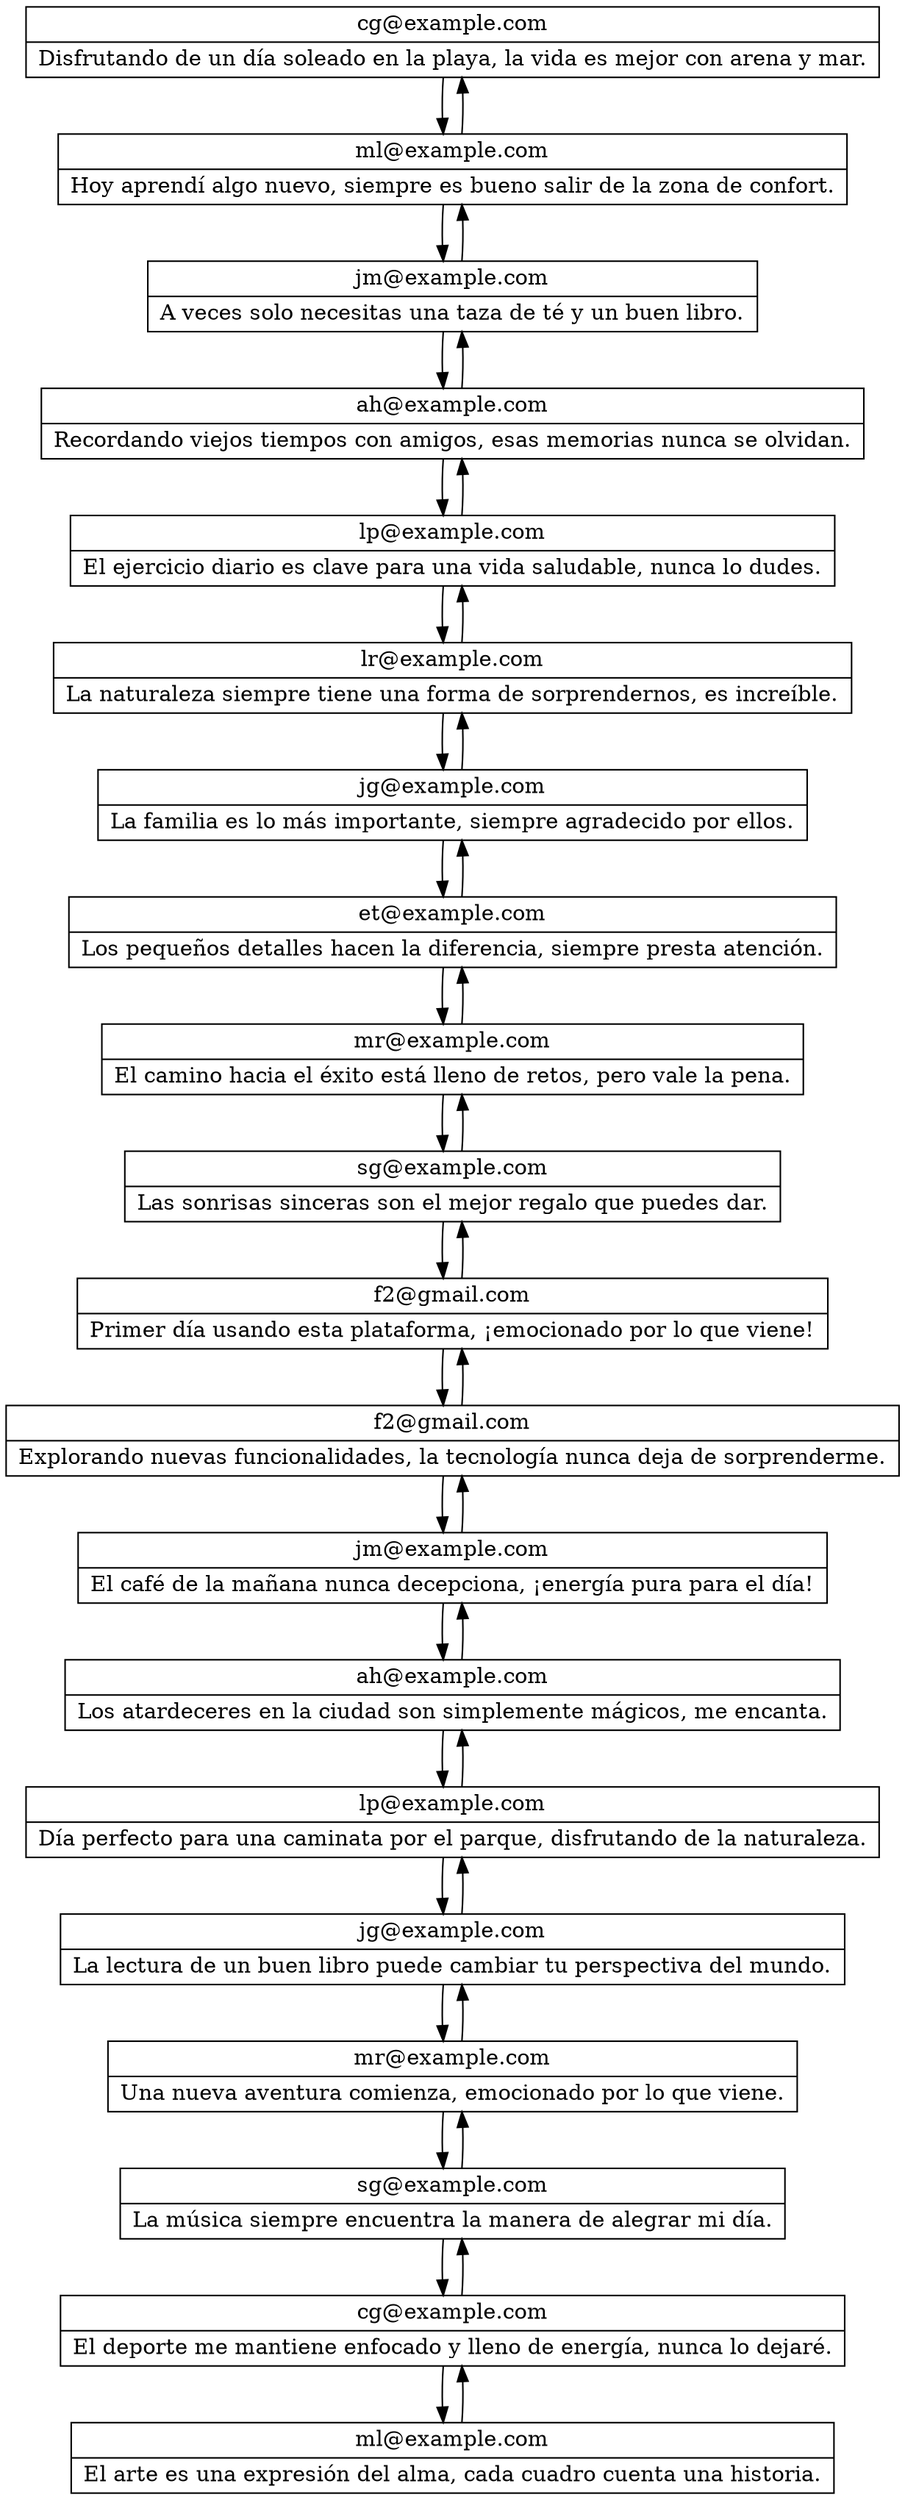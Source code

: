digraph G {
  node [shape=record];
  nodo0 [label="{cg@example.com | Disfrutando de un día soleado en la playa, la vida es mejor con arena y mar.}"];
  nodo0 -> nodo1;
  nodo1 -> nodo0;
  nodo1 [label="{ml@example.com | Hoy aprendí algo nuevo, siempre es bueno salir de la zona de confort.}"];
  nodo1 -> nodo2;
  nodo2 -> nodo1;
  nodo2 [label="{jm@example.com | A veces solo necesitas una taza de té y un buen libro.}"];
  nodo2 -> nodo3;
  nodo3 -> nodo2;
  nodo3 [label="{ah@example.com | Recordando viejos tiempos con amigos, esas memorias nunca se olvidan.}"];
  nodo3 -> nodo4;
  nodo4 -> nodo3;
  nodo4 [label="{lp@example.com | El ejercicio diario es clave para una vida saludable, nunca lo dudes.}"];
  nodo4 -> nodo5;
  nodo5 -> nodo4;
  nodo5 [label="{lr@example.com | La naturaleza siempre tiene una forma de sorprendernos, es increíble.}"];
  nodo5 -> nodo6;
  nodo6 -> nodo5;
  nodo6 [label="{jg@example.com | La familia es lo más importante, siempre agradecido por ellos.}"];
  nodo6 -> nodo7;
  nodo7 -> nodo6;
  nodo7 [label="{et@example.com | Los pequeños detalles hacen la diferencia, siempre presta atención.}"];
  nodo7 -> nodo8;
  nodo8 -> nodo7;
  nodo8 [label="{mr@example.com | El camino hacia el éxito está lleno de retos, pero vale la pena.}"];
  nodo8 -> nodo9;
  nodo9 -> nodo8;
  nodo9 [label="{sg@example.com | Las sonrisas sinceras son el mejor regalo que puedes dar.}"];
  nodo9 -> nodo10;
  nodo10 -> nodo9;
  nodo10 [label="{f2@gmail.com | Primer día usando esta plataforma, ¡emocionado por lo que viene!}"];
  nodo10 -> nodo11;
  nodo11 -> nodo10;
  nodo11 [label="{f2@gmail.com | Explorando nuevas funcionalidades, la tecnología nunca deja de sorprenderme.}"];
  nodo11 -> nodo12;
  nodo12 -> nodo11;
  nodo12 [label="{jm@example.com | El café de la mañana nunca decepciona, ¡energía pura para el día!}"];
  nodo12 -> nodo13;
  nodo13 -> nodo12;
  nodo13 [label="{ah@example.com | Los atardeceres en la ciudad son simplemente mágicos, me encanta.}"];
  nodo13 -> nodo14;
  nodo14 -> nodo13;
  nodo14 [label="{lp@example.com | Día perfecto para una caminata por el parque, disfrutando de la naturaleza.}"];
  nodo14 -> nodo15;
  nodo15 -> nodo14;
  nodo15 [label="{jg@example.com | La lectura de un buen libro puede cambiar tu perspectiva del mundo.}"];
  nodo15 -> nodo16;
  nodo16 -> nodo15;
  nodo16 [label="{mr@example.com | Una nueva aventura comienza, emocionado por lo que viene.}"];
  nodo16 -> nodo17;
  nodo17 -> nodo16;
  nodo17 [label="{sg@example.com | La música siempre encuentra la manera de alegrar mi día.}"];
  nodo17 -> nodo18;
  nodo18 -> nodo17;
  nodo18 [label="{cg@example.com | El deporte me mantiene enfocado y lleno de energía, nunca lo dejaré.}"];
  nodo18 -> nodo19;
  nodo19 -> nodo18;
  nodo19 [label="{ml@example.com | El arte es una expresión del alma, cada cuadro cuenta una historia.}"];
}
